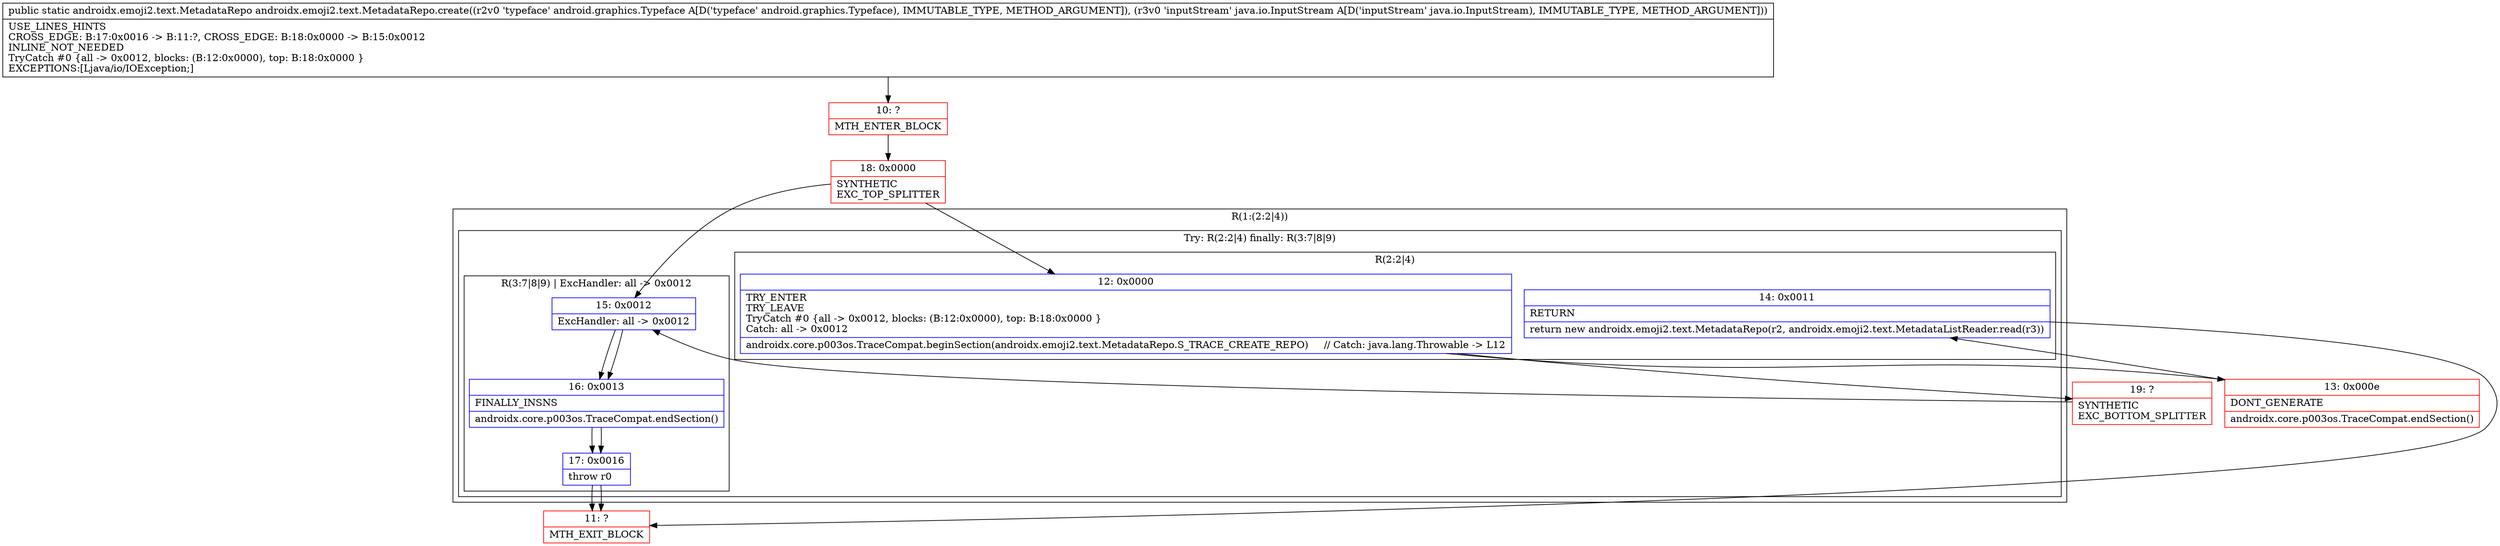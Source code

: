 digraph "CFG forandroidx.emoji2.text.MetadataRepo.create(Landroid\/graphics\/Typeface;Ljava\/io\/InputStream;)Landroidx\/emoji2\/text\/MetadataRepo;" {
subgraph cluster_Region_515627010 {
label = "R(1:(2:2|4))";
node [shape=record,color=blue];
subgraph cluster_TryCatchRegion_615012376 {
label = "Try: R(2:2|4) finally: R(3:7|8|9)";
node [shape=record,color=blue];
subgraph cluster_Region_2037206909 {
label = "R(2:2|4)";
node [shape=record,color=blue];
Node_12 [shape=record,label="{12\:\ 0x0000|TRY_ENTER\lTRY_LEAVE\lTryCatch #0 \{all \-\> 0x0012, blocks: (B:12:0x0000), top: B:18:0x0000 \}\lCatch: all \-\> 0x0012\l|androidx.core.p003os.TraceCompat.beginSection(androidx.emoji2.text.MetadataRepo.S_TRACE_CREATE_REPO)     \/\/ Catch: java.lang.Throwable \-\> L12\l}"];
Node_14 [shape=record,label="{14\:\ 0x0011|RETURN\l|return new androidx.emoji2.text.MetadataRepo(r2, androidx.emoji2.text.MetadataListReader.read(r3))\l}"];
}
subgraph cluster_Region_938292717 {
label = "R(3:7|8|9) | ExcHandler: all \-\> 0x0012\l";
node [shape=record,color=blue];
Node_15 [shape=record,label="{15\:\ 0x0012|ExcHandler: all \-\> 0x0012\l}"];
Node_16 [shape=record,label="{16\:\ 0x0013|FINALLY_INSNS\l|androidx.core.p003os.TraceCompat.endSection()\l}"];
Node_17 [shape=record,label="{17\:\ 0x0016|throw r0\l}"];
}
}
}
subgraph cluster_Region_938292717 {
label = "R(3:7|8|9) | ExcHandler: all \-\> 0x0012\l";
node [shape=record,color=blue];
Node_15 [shape=record,label="{15\:\ 0x0012|ExcHandler: all \-\> 0x0012\l}"];
Node_16 [shape=record,label="{16\:\ 0x0013|FINALLY_INSNS\l|androidx.core.p003os.TraceCompat.endSection()\l}"];
Node_17 [shape=record,label="{17\:\ 0x0016|throw r0\l}"];
}
Node_10 [shape=record,color=red,label="{10\:\ ?|MTH_ENTER_BLOCK\l}"];
Node_18 [shape=record,color=red,label="{18\:\ 0x0000|SYNTHETIC\lEXC_TOP_SPLITTER\l}"];
Node_13 [shape=record,color=red,label="{13\:\ 0x000e|DONT_GENERATE\l|androidx.core.p003os.TraceCompat.endSection()\l}"];
Node_11 [shape=record,color=red,label="{11\:\ ?|MTH_EXIT_BLOCK\l}"];
Node_19 [shape=record,color=red,label="{19\:\ ?|SYNTHETIC\lEXC_BOTTOM_SPLITTER\l}"];
MethodNode[shape=record,label="{public static androidx.emoji2.text.MetadataRepo androidx.emoji2.text.MetadataRepo.create((r2v0 'typeface' android.graphics.Typeface A[D('typeface' android.graphics.Typeface), IMMUTABLE_TYPE, METHOD_ARGUMENT]), (r3v0 'inputStream' java.io.InputStream A[D('inputStream' java.io.InputStream), IMMUTABLE_TYPE, METHOD_ARGUMENT]))  | USE_LINES_HINTS\lCROSS_EDGE: B:17:0x0016 \-\> B:11:?, CROSS_EDGE: B:18:0x0000 \-\> B:15:0x0012\lINLINE_NOT_NEEDED\lTryCatch #0 \{all \-\> 0x0012, blocks: (B:12:0x0000), top: B:18:0x0000 \}\lEXCEPTIONS:[Ljava\/io\/IOException;]\l}"];
MethodNode -> Node_10;Node_12 -> Node_13;
Node_12 -> Node_19;
Node_14 -> Node_11;
Node_15 -> Node_16;
Node_16 -> Node_17;
Node_17 -> Node_11;
Node_15 -> Node_16;
Node_16 -> Node_17;
Node_17 -> Node_11;
Node_10 -> Node_18;
Node_18 -> Node_12;
Node_18 -> Node_15;
Node_13 -> Node_14;
Node_19 -> Node_15;
}


